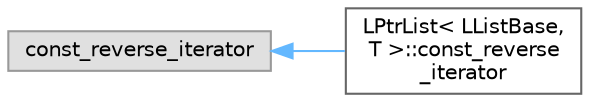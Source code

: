 digraph "Graphical Class Hierarchy"
{
 // LATEX_PDF_SIZE
  bgcolor="transparent";
  edge [fontname=Helvetica,fontsize=10,labelfontname=Helvetica,labelfontsize=10];
  node [fontname=Helvetica,fontsize=10,shape=box,height=0.2,width=0.4];
  rankdir="LR";
  Node0 [id="Node000000",label="const_reverse_iterator",height=0.2,width=0.4,color="grey60", fillcolor="#E0E0E0", style="filled",tooltip=" "];
  Node0 -> Node1 [id="edge4430_Node000000_Node000001",dir="back",color="steelblue1",style="solid",tooltip=" "];
  Node1 [id="Node000001",label="LPtrList\< LListBase,\l T \>::const_reverse\l_iterator",height=0.2,width=0.4,color="grey40", fillcolor="white", style="filled",URL="$classFoam_1_1LPtrList_1_1const__reverse__iterator.html",tooltip=" "];
}
